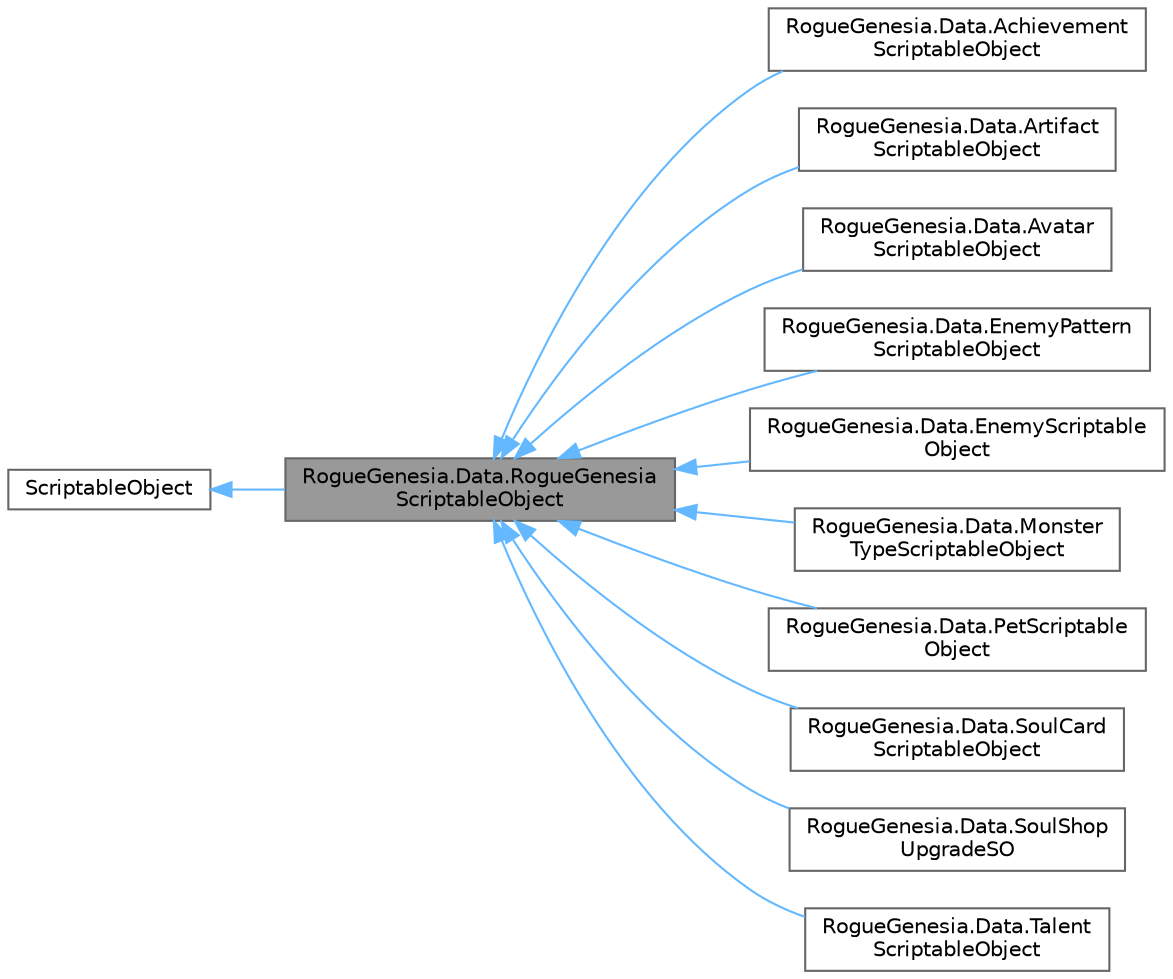 digraph "RogueGenesia.Data.RogueGenesiaScriptableObject"
{
 // LATEX_PDF_SIZE
  bgcolor="transparent";
  edge [fontname=Helvetica,fontsize=10,labelfontname=Helvetica,labelfontsize=10];
  node [fontname=Helvetica,fontsize=10,shape=box,height=0.2,width=0.4];
  rankdir="LR";
  Node1 [label="RogueGenesia.Data.RogueGenesia\lScriptableObject",height=0.2,width=0.4,color="gray40", fillcolor="grey60", style="filled", fontcolor="black",tooltip=" "];
  Node2 -> Node1 [dir="back",color="steelblue1",style="solid"];
  Node2 [label="ScriptableObject",height=0.2,width=0.4,color="gray40", fillcolor="white", style="filled",tooltip=" "];
  Node1 -> Node3 [dir="back",color="steelblue1",style="solid"];
  Node3 [label="RogueGenesia.Data.Achievement\lScriptableObject",height=0.2,width=0.4,color="gray40", fillcolor="white", style="filled",URL="$class_rogue_genesia_1_1_data_1_1_achievement_scriptable_object.html",tooltip=" "];
  Node1 -> Node4 [dir="back",color="steelblue1",style="solid"];
  Node4 [label="RogueGenesia.Data.Artifact\lScriptableObject",height=0.2,width=0.4,color="gray40", fillcolor="white", style="filled",URL="$class_rogue_genesia_1_1_data_1_1_artifact_scriptable_object.html",tooltip=" "];
  Node1 -> Node5 [dir="back",color="steelblue1",style="solid"];
  Node5 [label="RogueGenesia.Data.Avatar\lScriptableObject",height=0.2,width=0.4,color="gray40", fillcolor="white", style="filled",URL="$class_rogue_genesia_1_1_data_1_1_avatar_scriptable_object.html",tooltip=" "];
  Node1 -> Node6 [dir="back",color="steelblue1",style="solid"];
  Node6 [label="RogueGenesia.Data.EnemyPattern\lScriptableObject",height=0.2,width=0.4,color="gray40", fillcolor="white", style="filled",URL="$class_rogue_genesia_1_1_data_1_1_enemy_pattern_scriptable_object.html",tooltip=" "];
  Node1 -> Node7 [dir="back",color="steelblue1",style="solid"];
  Node7 [label="RogueGenesia.Data.EnemyScriptable\lObject",height=0.2,width=0.4,color="gray40", fillcolor="white", style="filled",URL="$class_rogue_genesia_1_1_data_1_1_enemy_scriptable_object.html",tooltip=" "];
  Node1 -> Node8 [dir="back",color="steelblue1",style="solid"];
  Node8 [label="RogueGenesia.Data.Monster\lTypeScriptableObject",height=0.2,width=0.4,color="gray40", fillcolor="white", style="filled",URL="$class_rogue_genesia_1_1_data_1_1_monster_type_scriptable_object.html",tooltip=" "];
  Node1 -> Node9 [dir="back",color="steelblue1",style="solid"];
  Node9 [label="RogueGenesia.Data.PetScriptable\lObject",height=0.2,width=0.4,color="gray40", fillcolor="white", style="filled",URL="$class_rogue_genesia_1_1_data_1_1_pet_scriptable_object.html",tooltip=" "];
  Node1 -> Node10 [dir="back",color="steelblue1",style="solid"];
  Node10 [label="RogueGenesia.Data.SoulCard\lScriptableObject",height=0.2,width=0.4,color="gray40", fillcolor="white", style="filled",URL="$class_rogue_genesia_1_1_data_1_1_soul_card_scriptable_object.html",tooltip=" "];
  Node1 -> Node11 [dir="back",color="steelblue1",style="solid"];
  Node11 [label="RogueGenesia.Data.SoulShop\lUpgradeSO",height=0.2,width=0.4,color="gray40", fillcolor="white", style="filled",URL="$class_rogue_genesia_1_1_data_1_1_soul_shop_upgrade_s_o.html",tooltip=" "];
  Node1 -> Node12 [dir="back",color="steelblue1",style="solid"];
  Node12 [label="RogueGenesia.Data.Talent\lScriptableObject",height=0.2,width=0.4,color="gray40", fillcolor="white", style="filled",URL="$class_rogue_genesia_1_1_data_1_1_talent_scriptable_object.html",tooltip=" "];
}
